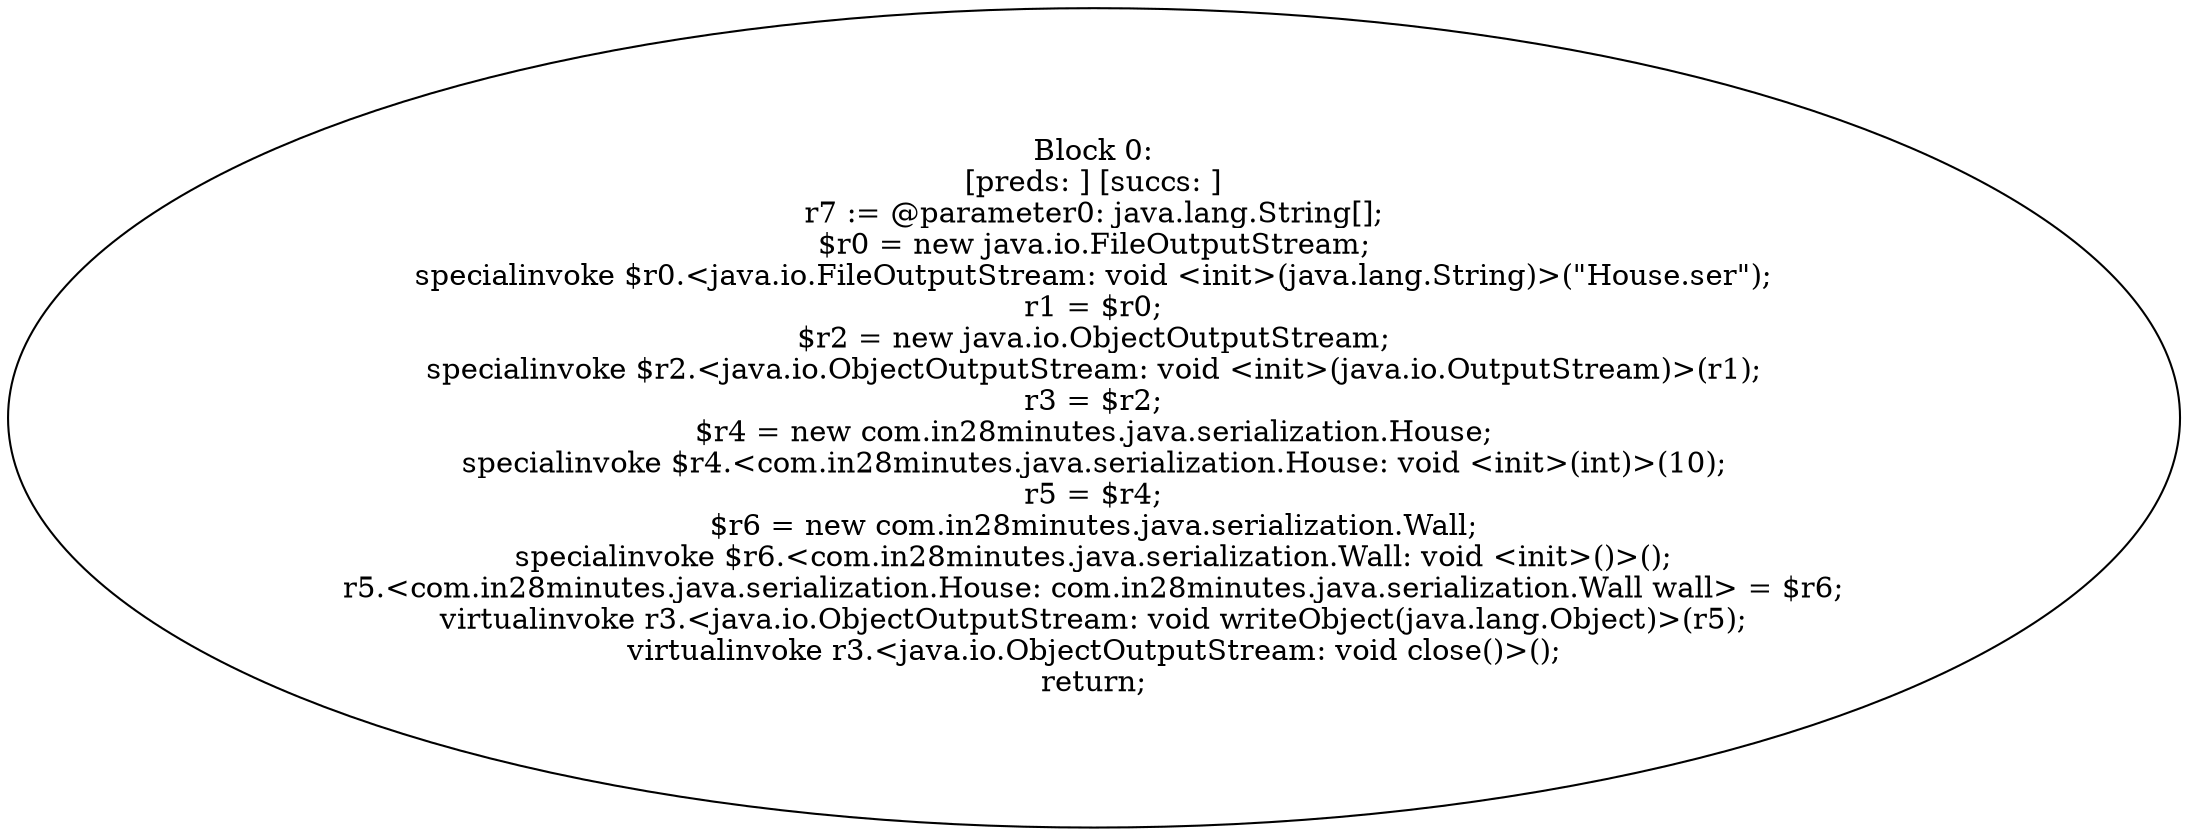 digraph "unitGraph" {
    "Block 0:
[preds: ] [succs: ]
r7 := @parameter0: java.lang.String[];
$r0 = new java.io.FileOutputStream;
specialinvoke $r0.<java.io.FileOutputStream: void <init>(java.lang.String)>(\"House.ser\");
r1 = $r0;
$r2 = new java.io.ObjectOutputStream;
specialinvoke $r2.<java.io.ObjectOutputStream: void <init>(java.io.OutputStream)>(r1);
r3 = $r2;
$r4 = new com.in28minutes.java.serialization.House;
specialinvoke $r4.<com.in28minutes.java.serialization.House: void <init>(int)>(10);
r5 = $r4;
$r6 = new com.in28minutes.java.serialization.Wall;
specialinvoke $r6.<com.in28minutes.java.serialization.Wall: void <init>()>();
r5.<com.in28minutes.java.serialization.House: com.in28minutes.java.serialization.Wall wall> = $r6;
virtualinvoke r3.<java.io.ObjectOutputStream: void writeObject(java.lang.Object)>(r5);
virtualinvoke r3.<java.io.ObjectOutputStream: void close()>();
return;
"
}
